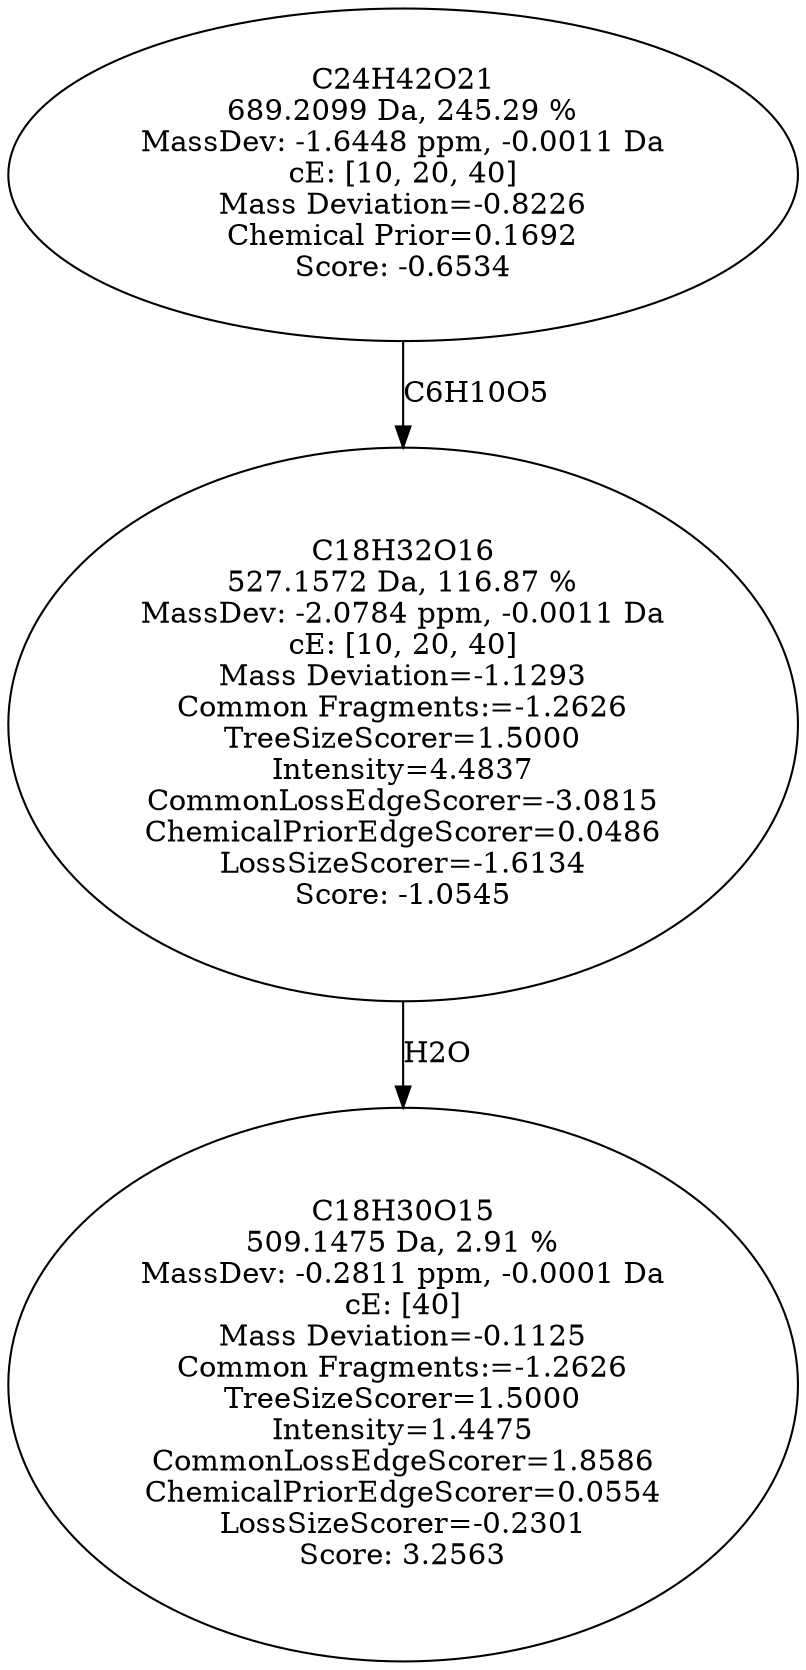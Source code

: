 strict digraph {
v1 [label="C18H30O15\n509.1475 Da, 2.91 %\nMassDev: -0.2811 ppm, -0.0001 Da\ncE: [40]\nMass Deviation=-0.1125\nCommon Fragments:=-1.2626\nTreeSizeScorer=1.5000\nIntensity=1.4475\nCommonLossEdgeScorer=1.8586\nChemicalPriorEdgeScorer=0.0554\nLossSizeScorer=-0.2301\nScore: 3.2563"];
v2 [label="C18H32O16\n527.1572 Da, 116.87 %\nMassDev: -2.0784 ppm, -0.0011 Da\ncE: [10, 20, 40]\nMass Deviation=-1.1293\nCommon Fragments:=-1.2626\nTreeSizeScorer=1.5000\nIntensity=4.4837\nCommonLossEdgeScorer=-3.0815\nChemicalPriorEdgeScorer=0.0486\nLossSizeScorer=-1.6134\nScore: -1.0545"];
v3 [label="C24H42O21\n689.2099 Da, 245.29 %\nMassDev: -1.6448 ppm, -0.0011 Da\ncE: [10, 20, 40]\nMass Deviation=-0.8226\nChemical Prior=0.1692\nScore: -0.6534"];
v2 -> v1 [label="H2O"];
v3 -> v2 [label="C6H10O5"];
}